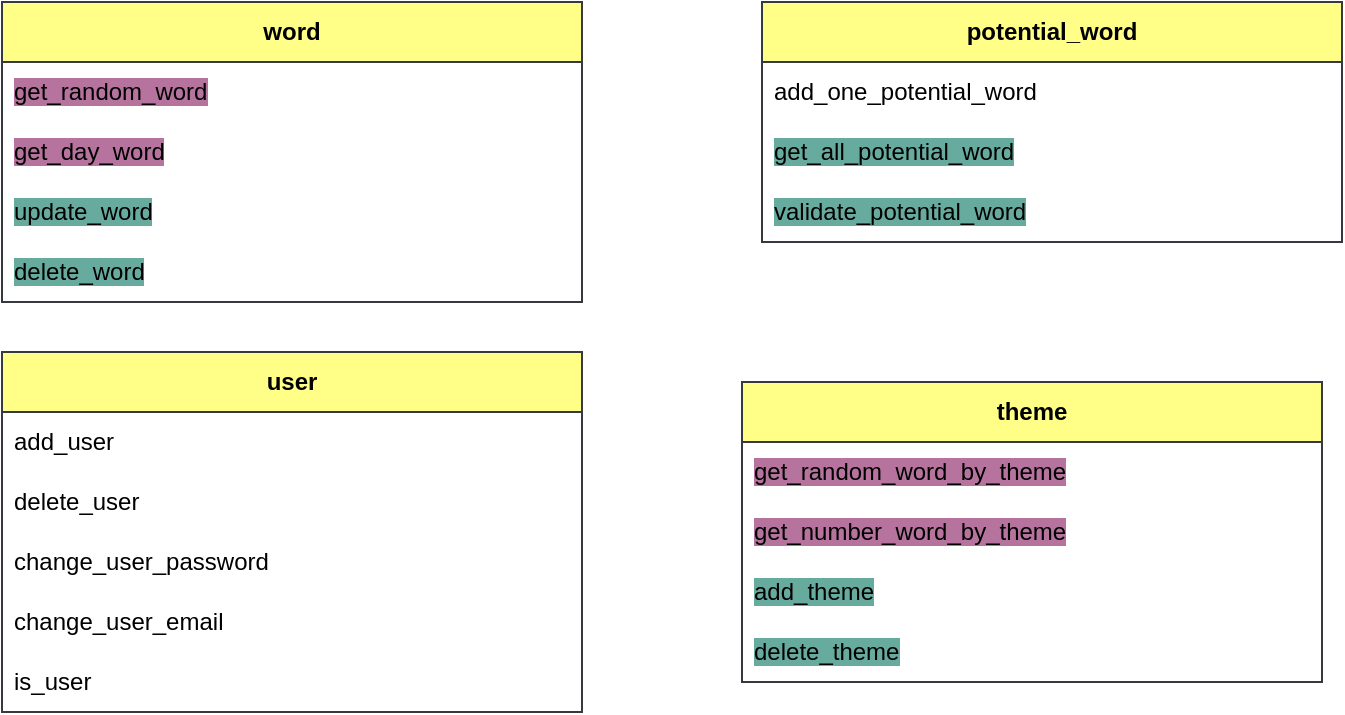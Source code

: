 <mxfile version="22.0.4" type="github">
  <diagram id="C5RBs43oDa-KdzZeNtuy" name="Page-1">
    <mxGraphModel dx="1364" dy="766" grid="1" gridSize="10" guides="1" tooltips="1" connect="1" arrows="1" fold="1" page="1" pageScale="1" pageWidth="827" pageHeight="1169" math="0" shadow="0">
      <root>
        <mxCell id="WIyWlLk6GJQsqaUBKTNV-0" />
        <mxCell id="WIyWlLk6GJQsqaUBKTNV-1" parent="WIyWlLk6GJQsqaUBKTNV-0" />
        <mxCell id="v3FP0j8TTnVcQzOzM6Bb-3" value="&lt;strong&gt;word&lt;/strong&gt;" style="swimlane;fontStyle=0;childLayout=stackLayout;horizontal=1;startSize=30;horizontalStack=0;resizeParent=1;resizeParentMax=0;resizeLast=0;collapsible=1;marginBottom=0;whiteSpace=wrap;html=1;fillColor=#ffff88;strokeColor=#36393d;" vertex="1" parent="WIyWlLk6GJQsqaUBKTNV-1">
          <mxGeometry x="80" y="40" width="290" height="150" as="geometry" />
        </mxCell>
        <mxCell id="v3FP0j8TTnVcQzOzM6Bb-4" value="&lt;span style=&quot;background-color: rgb(181, 115, 157);&quot;&gt;get_random_word&lt;/span&gt;" style="text;strokeColor=none;fillColor=none;align=left;verticalAlign=middle;spacingLeft=4;spacingRight=4;overflow=hidden;points=[[0,0.5],[1,0.5]];portConstraint=eastwest;rotatable=0;whiteSpace=wrap;html=1;" vertex="1" parent="v3FP0j8TTnVcQzOzM6Bb-3">
          <mxGeometry y="30" width="290" height="30" as="geometry" />
        </mxCell>
        <mxCell id="v3FP0j8TTnVcQzOzM6Bb-29" value="&lt;span style=&quot;background-color: rgb(181, 115, 157);&quot;&gt;get_day_word&lt;/span&gt;" style="text;strokeColor=none;fillColor=none;align=left;verticalAlign=middle;spacingLeft=4;spacingRight=4;overflow=hidden;points=[[0,0.5],[1,0.5]];portConstraint=eastwest;rotatable=0;whiteSpace=wrap;html=1;" vertex="1" parent="v3FP0j8TTnVcQzOzM6Bb-3">
          <mxGeometry y="60" width="290" height="30" as="geometry" />
        </mxCell>
        <mxCell id="v3FP0j8TTnVcQzOzM6Bb-31" value="&lt;div&gt;&lt;span style=&quot;background-color: rgb(103, 171, 159);&quot;&gt;update_word&lt;/span&gt;&lt;/div&gt;" style="text;strokeColor=none;fillColor=none;align=left;verticalAlign=middle;spacingLeft=4;spacingRight=4;overflow=hidden;points=[[0,0.5],[1,0.5]];portConstraint=eastwest;rotatable=0;whiteSpace=wrap;html=1;" vertex="1" parent="v3FP0j8TTnVcQzOzM6Bb-3">
          <mxGeometry y="90" width="290" height="30" as="geometry" />
        </mxCell>
        <mxCell id="v3FP0j8TTnVcQzOzM6Bb-5" value="&lt;div&gt;&lt;span style=&quot;background-color: rgb(103, 171, 159);&quot;&gt;delete_word&lt;/span&gt;&lt;/div&gt;" style="text;strokeColor=none;fillColor=none;align=left;verticalAlign=middle;spacingLeft=4;spacingRight=4;overflow=hidden;points=[[0,0.5],[1,0.5]];portConstraint=eastwest;rotatable=0;whiteSpace=wrap;html=1;" vertex="1" parent="v3FP0j8TTnVcQzOzM6Bb-3">
          <mxGeometry y="120" width="290" height="30" as="geometry" />
        </mxCell>
        <mxCell id="v3FP0j8TTnVcQzOzM6Bb-11" value="&lt;strong&gt;user&lt;/strong&gt;" style="swimlane;fontStyle=0;childLayout=stackLayout;horizontal=1;startSize=30;horizontalStack=0;resizeParent=1;resizeParentMax=0;resizeLast=0;collapsible=1;marginBottom=0;whiteSpace=wrap;html=1;fillColor=#ffff88;strokeColor=#36393d;" vertex="1" parent="WIyWlLk6GJQsqaUBKTNV-1">
          <mxGeometry x="80" y="215" width="290" height="180" as="geometry" />
        </mxCell>
        <mxCell id="v3FP0j8TTnVcQzOzM6Bb-12" value="add_user" style="text;strokeColor=none;fillColor=none;align=left;verticalAlign=middle;spacingLeft=4;spacingRight=4;overflow=hidden;points=[[0,0.5],[1,0.5]];portConstraint=eastwest;rotatable=0;whiteSpace=wrap;html=1;" vertex="1" parent="v3FP0j8TTnVcQzOzM6Bb-11">
          <mxGeometry y="30" width="290" height="30" as="geometry" />
        </mxCell>
        <mxCell id="v3FP0j8TTnVcQzOzM6Bb-13" value="delete_user" style="text;strokeColor=none;fillColor=none;align=left;verticalAlign=middle;spacingLeft=4;spacingRight=4;overflow=hidden;points=[[0,0.5],[1,0.5]];portConstraint=eastwest;rotatable=0;whiteSpace=wrap;html=1;" vertex="1" parent="v3FP0j8TTnVcQzOzM6Bb-11">
          <mxGeometry y="60" width="290" height="30" as="geometry" />
        </mxCell>
        <mxCell id="v3FP0j8TTnVcQzOzM6Bb-14" value="change_user_password" style="text;strokeColor=none;fillColor=none;align=left;verticalAlign=middle;spacingLeft=4;spacingRight=4;overflow=hidden;points=[[0,0.5],[1,0.5]];portConstraint=eastwest;rotatable=0;whiteSpace=wrap;html=1;" vertex="1" parent="v3FP0j8TTnVcQzOzM6Bb-11">
          <mxGeometry y="90" width="290" height="30" as="geometry" />
        </mxCell>
        <mxCell id="v3FP0j8TTnVcQzOzM6Bb-15" value="change_user_email" style="text;strokeColor=none;fillColor=none;align=left;verticalAlign=middle;spacingLeft=4;spacingRight=4;overflow=hidden;points=[[0,0.5],[1,0.5]];portConstraint=eastwest;rotatable=0;whiteSpace=wrap;html=1;" vertex="1" parent="v3FP0j8TTnVcQzOzM6Bb-11">
          <mxGeometry y="120" width="290" height="30" as="geometry" />
        </mxCell>
        <mxCell id="v3FP0j8TTnVcQzOzM6Bb-16" value="is_user" style="text;strokeColor=none;fillColor=none;align=left;verticalAlign=middle;spacingLeft=4;spacingRight=4;overflow=hidden;points=[[0,0.5],[1,0.5]];portConstraint=eastwest;rotatable=0;whiteSpace=wrap;html=1;" vertex="1" parent="v3FP0j8TTnVcQzOzM6Bb-11">
          <mxGeometry y="150" width="290" height="30" as="geometry" />
        </mxCell>
        <mxCell id="v3FP0j8TTnVcQzOzM6Bb-19" value="&lt;strong&gt;potential_word&lt;/strong&gt;" style="swimlane;fontStyle=0;childLayout=stackLayout;horizontal=1;startSize=30;horizontalStack=0;resizeParent=1;resizeParentMax=0;resizeLast=0;collapsible=1;marginBottom=0;whiteSpace=wrap;html=1;fillColor=#ffff88;strokeColor=#36393d;" vertex="1" parent="WIyWlLk6GJQsqaUBKTNV-1">
          <mxGeometry x="460" y="40" width="290" height="120" as="geometry" />
        </mxCell>
        <mxCell id="v3FP0j8TTnVcQzOzM6Bb-21" value="add_one_potential_word" style="text;strokeColor=none;fillColor=none;align=left;verticalAlign=middle;spacingLeft=4;spacingRight=4;overflow=hidden;points=[[0,0.5],[1,0.5]];portConstraint=eastwest;rotatable=0;whiteSpace=wrap;html=1;" vertex="1" parent="v3FP0j8TTnVcQzOzM6Bb-19">
          <mxGeometry y="30" width="290" height="30" as="geometry" />
        </mxCell>
        <mxCell id="v3FP0j8TTnVcQzOzM6Bb-20" value="&lt;span style=&quot;background-color: rgb(103, 171, 159);&quot;&gt;get_all_potential_word&lt;/span&gt;" style="text;strokeColor=none;fillColor=none;align=left;verticalAlign=middle;spacingLeft=4;spacingRight=4;overflow=hidden;points=[[0,0.5],[1,0.5]];portConstraint=eastwest;rotatable=0;whiteSpace=wrap;html=1;" vertex="1" parent="v3FP0j8TTnVcQzOzM6Bb-19">
          <mxGeometry y="60" width="290" height="30" as="geometry" />
        </mxCell>
        <mxCell id="v3FP0j8TTnVcQzOzM6Bb-22" value="&lt;span style=&quot;background-color: rgb(103, 171, 159);&quot;&gt;validate_potential_word&lt;/span&gt;" style="text;strokeColor=none;fillColor=none;align=left;verticalAlign=middle;spacingLeft=4;spacingRight=4;overflow=hidden;points=[[0,0.5],[1,0.5]];portConstraint=eastwest;rotatable=0;whiteSpace=wrap;html=1;" vertex="1" parent="v3FP0j8TTnVcQzOzM6Bb-19">
          <mxGeometry y="90" width="290" height="30" as="geometry" />
        </mxCell>
        <mxCell id="v3FP0j8TTnVcQzOzM6Bb-32" value="&lt;strong&gt;theme&lt;/strong&gt;" style="swimlane;fontStyle=0;childLayout=stackLayout;horizontal=1;startSize=30;horizontalStack=0;resizeParent=1;resizeParentMax=0;resizeLast=0;collapsible=1;marginBottom=0;whiteSpace=wrap;html=1;fillColor=#ffff88;strokeColor=#36393d;" vertex="1" parent="WIyWlLk6GJQsqaUBKTNV-1">
          <mxGeometry x="450" y="230" width="290" height="150" as="geometry" />
        </mxCell>
        <mxCell id="v3FP0j8TTnVcQzOzM6Bb-33" value="&lt;span style=&quot;background-color: rgb(181, 115, 157);&quot;&gt;get_random_word_by_theme&lt;/span&gt;" style="text;strokeColor=none;fillColor=none;align=left;verticalAlign=middle;spacingLeft=4;spacingRight=4;overflow=hidden;points=[[0,0.5],[1,0.5]];portConstraint=eastwest;rotatable=0;whiteSpace=wrap;html=1;" vertex="1" parent="v3FP0j8TTnVcQzOzM6Bb-32">
          <mxGeometry y="30" width="290" height="30" as="geometry" />
        </mxCell>
        <mxCell id="v3FP0j8TTnVcQzOzM6Bb-34" value="&lt;span style=&quot;background-color: rgb(181, 115, 157);&quot;&gt;get_number_word_by_theme&lt;/span&gt;" style="text;align=left;verticalAlign=middle;spacingLeft=4;spacingRight=4;overflow=hidden;points=[[0,0.5],[1,0.5]];portConstraint=eastwest;rotatable=0;whiteSpace=wrap;html=1;" vertex="1" parent="v3FP0j8TTnVcQzOzM6Bb-32">
          <mxGeometry y="60" width="290" height="30" as="geometry" />
        </mxCell>
        <mxCell id="v3FP0j8TTnVcQzOzM6Bb-35" value="&lt;span style=&quot;background-color: rgb(103, 171, 159);&quot;&gt;add_theme&lt;/span&gt;" style="text;strokeColor=none;fillColor=none;align=left;verticalAlign=middle;spacingLeft=4;spacingRight=4;overflow=hidden;points=[[0,0.5],[1,0.5]];portConstraint=eastwest;rotatable=0;whiteSpace=wrap;html=1;" vertex="1" parent="v3FP0j8TTnVcQzOzM6Bb-32">
          <mxGeometry y="90" width="290" height="30" as="geometry" />
        </mxCell>
        <mxCell id="v3FP0j8TTnVcQzOzM6Bb-36" value="&lt;div&gt;&lt;span style=&quot;background-color: rgb(103, 171, 159);&quot;&gt;delete_theme&lt;/span&gt;&lt;/div&gt;" style="text;strokeColor=none;fillColor=none;align=left;verticalAlign=middle;spacingLeft=4;spacingRight=4;overflow=hidden;points=[[0,0.5],[1,0.5]];portConstraint=eastwest;rotatable=0;whiteSpace=wrap;html=1;" vertex="1" parent="v3FP0j8TTnVcQzOzM6Bb-32">
          <mxGeometry y="120" width="290" height="30" as="geometry" />
        </mxCell>
      </root>
    </mxGraphModel>
  </diagram>
</mxfile>
